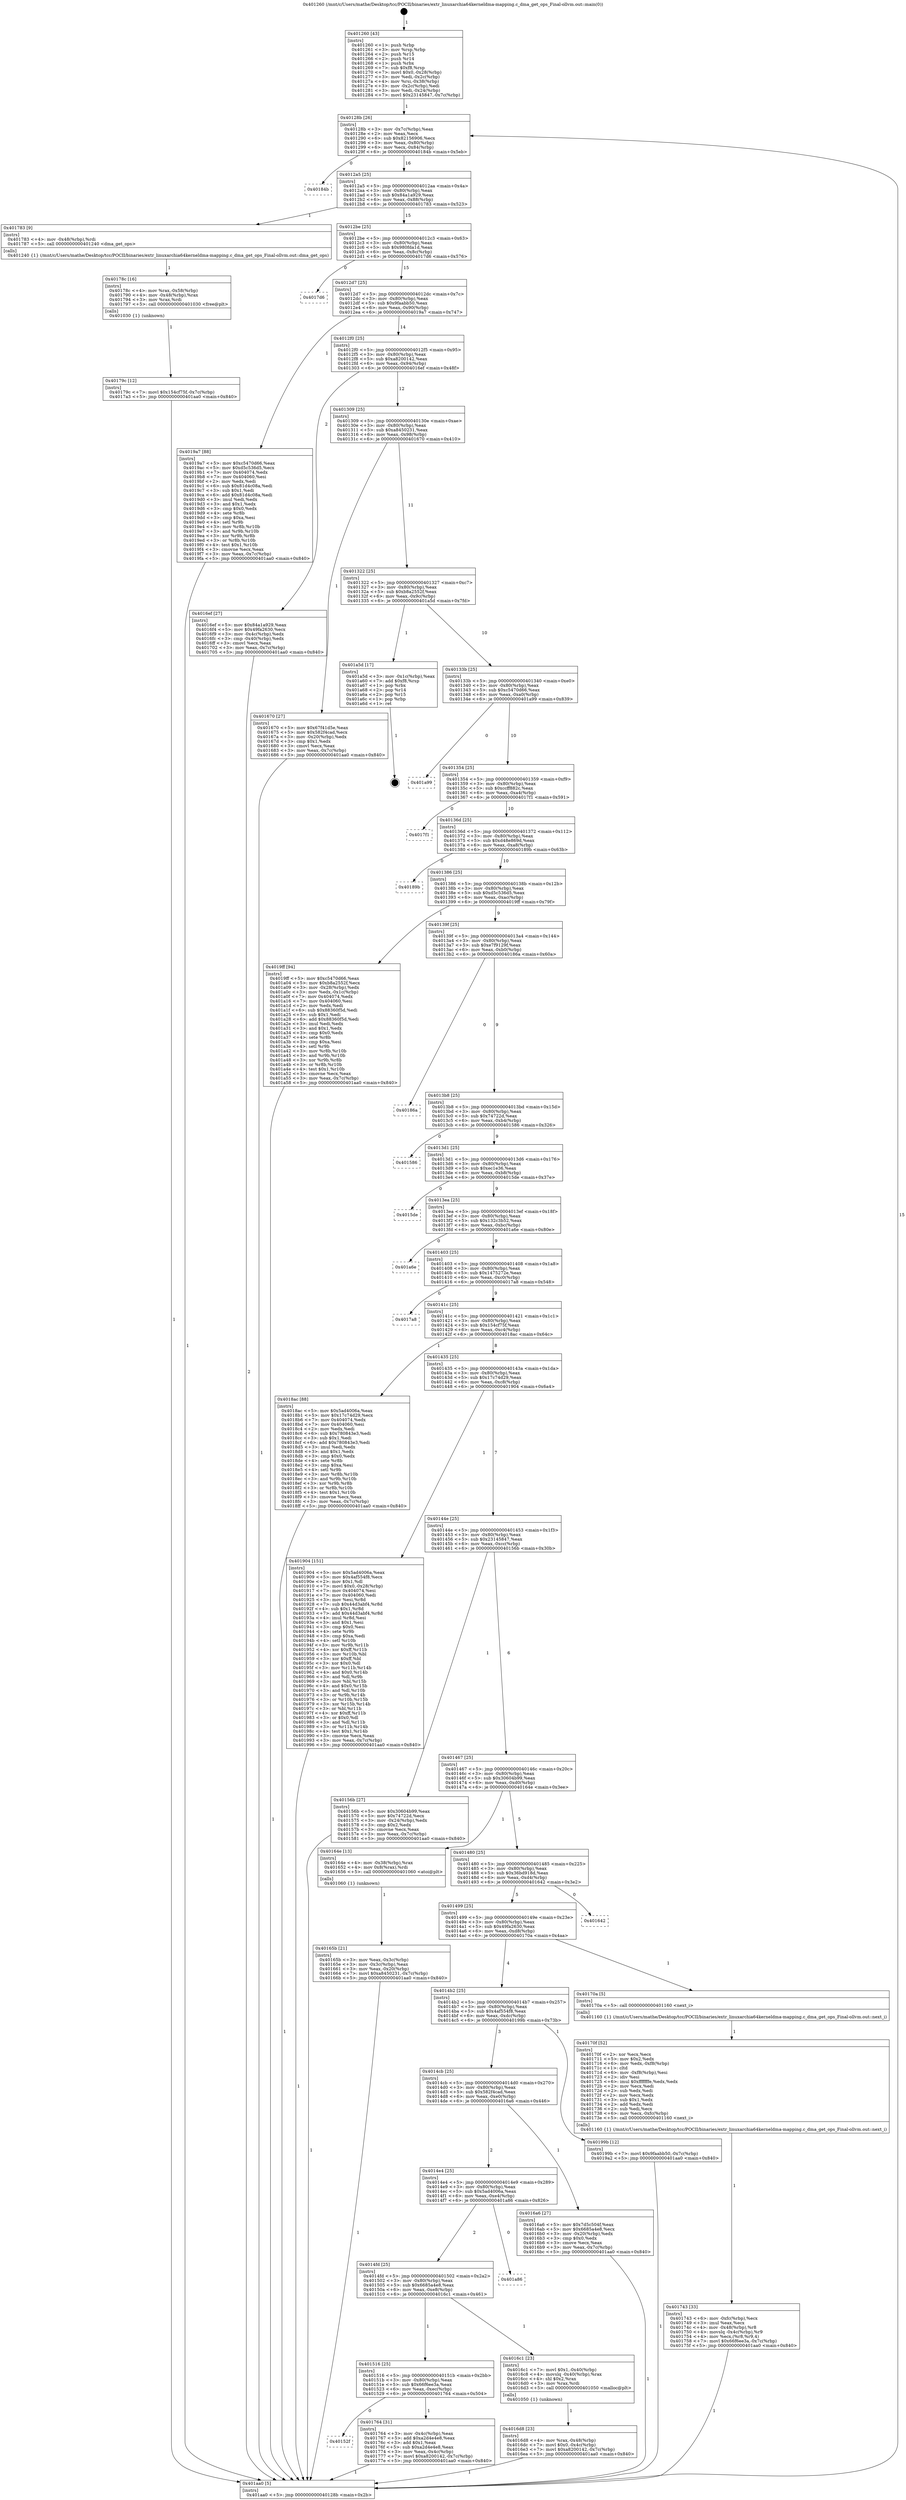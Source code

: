 digraph "0x401260" {
  label = "0x401260 (/mnt/c/Users/mathe/Desktop/tcc/POCII/binaries/extr_linuxarchia64kerneldma-mapping.c_dma_get_ops_Final-ollvm.out::main(0))"
  labelloc = "t"
  node[shape=record]

  Entry [label="",width=0.3,height=0.3,shape=circle,fillcolor=black,style=filled]
  "0x40128b" [label="{
     0x40128b [26]\l
     | [instrs]\l
     &nbsp;&nbsp;0x40128b \<+3\>: mov -0x7c(%rbp),%eax\l
     &nbsp;&nbsp;0x40128e \<+2\>: mov %eax,%ecx\l
     &nbsp;&nbsp;0x401290 \<+6\>: sub $0x82156906,%ecx\l
     &nbsp;&nbsp;0x401296 \<+3\>: mov %eax,-0x80(%rbp)\l
     &nbsp;&nbsp;0x401299 \<+6\>: mov %ecx,-0x84(%rbp)\l
     &nbsp;&nbsp;0x40129f \<+6\>: je 000000000040184b \<main+0x5eb\>\l
  }"]
  "0x40184b" [label="{
     0x40184b\l
  }", style=dashed]
  "0x4012a5" [label="{
     0x4012a5 [25]\l
     | [instrs]\l
     &nbsp;&nbsp;0x4012a5 \<+5\>: jmp 00000000004012aa \<main+0x4a\>\l
     &nbsp;&nbsp;0x4012aa \<+3\>: mov -0x80(%rbp),%eax\l
     &nbsp;&nbsp;0x4012ad \<+5\>: sub $0x84a1a929,%eax\l
     &nbsp;&nbsp;0x4012b2 \<+6\>: mov %eax,-0x88(%rbp)\l
     &nbsp;&nbsp;0x4012b8 \<+6\>: je 0000000000401783 \<main+0x523\>\l
  }"]
  Exit [label="",width=0.3,height=0.3,shape=circle,fillcolor=black,style=filled,peripheries=2]
  "0x401783" [label="{
     0x401783 [9]\l
     | [instrs]\l
     &nbsp;&nbsp;0x401783 \<+4\>: mov -0x48(%rbp),%rdi\l
     &nbsp;&nbsp;0x401787 \<+5\>: call 0000000000401240 \<dma_get_ops\>\l
     | [calls]\l
     &nbsp;&nbsp;0x401240 \{1\} (/mnt/c/Users/mathe/Desktop/tcc/POCII/binaries/extr_linuxarchia64kerneldma-mapping.c_dma_get_ops_Final-ollvm.out::dma_get_ops)\l
  }"]
  "0x4012be" [label="{
     0x4012be [25]\l
     | [instrs]\l
     &nbsp;&nbsp;0x4012be \<+5\>: jmp 00000000004012c3 \<main+0x63\>\l
     &nbsp;&nbsp;0x4012c3 \<+3\>: mov -0x80(%rbp),%eax\l
     &nbsp;&nbsp;0x4012c6 \<+5\>: sub $0x980fda1d,%eax\l
     &nbsp;&nbsp;0x4012cb \<+6\>: mov %eax,-0x8c(%rbp)\l
     &nbsp;&nbsp;0x4012d1 \<+6\>: je 00000000004017d6 \<main+0x576\>\l
  }"]
  "0x40179c" [label="{
     0x40179c [12]\l
     | [instrs]\l
     &nbsp;&nbsp;0x40179c \<+7\>: movl $0x154cf75f,-0x7c(%rbp)\l
     &nbsp;&nbsp;0x4017a3 \<+5\>: jmp 0000000000401aa0 \<main+0x840\>\l
  }"]
  "0x4017d6" [label="{
     0x4017d6\l
  }", style=dashed]
  "0x4012d7" [label="{
     0x4012d7 [25]\l
     | [instrs]\l
     &nbsp;&nbsp;0x4012d7 \<+5\>: jmp 00000000004012dc \<main+0x7c\>\l
     &nbsp;&nbsp;0x4012dc \<+3\>: mov -0x80(%rbp),%eax\l
     &nbsp;&nbsp;0x4012df \<+5\>: sub $0x9faabb50,%eax\l
     &nbsp;&nbsp;0x4012e4 \<+6\>: mov %eax,-0x90(%rbp)\l
     &nbsp;&nbsp;0x4012ea \<+6\>: je 00000000004019a7 \<main+0x747\>\l
  }"]
  "0x40178c" [label="{
     0x40178c [16]\l
     | [instrs]\l
     &nbsp;&nbsp;0x40178c \<+4\>: mov %rax,-0x58(%rbp)\l
     &nbsp;&nbsp;0x401790 \<+4\>: mov -0x48(%rbp),%rax\l
     &nbsp;&nbsp;0x401794 \<+3\>: mov %rax,%rdi\l
     &nbsp;&nbsp;0x401797 \<+5\>: call 0000000000401030 \<free@plt\>\l
     | [calls]\l
     &nbsp;&nbsp;0x401030 \{1\} (unknown)\l
  }"]
  "0x4019a7" [label="{
     0x4019a7 [88]\l
     | [instrs]\l
     &nbsp;&nbsp;0x4019a7 \<+5\>: mov $0xc5470d66,%eax\l
     &nbsp;&nbsp;0x4019ac \<+5\>: mov $0xd5c536d5,%ecx\l
     &nbsp;&nbsp;0x4019b1 \<+7\>: mov 0x404074,%edx\l
     &nbsp;&nbsp;0x4019b8 \<+7\>: mov 0x404060,%esi\l
     &nbsp;&nbsp;0x4019bf \<+2\>: mov %edx,%edi\l
     &nbsp;&nbsp;0x4019c1 \<+6\>: sub $0x81d4c08a,%edi\l
     &nbsp;&nbsp;0x4019c7 \<+3\>: sub $0x1,%edi\l
     &nbsp;&nbsp;0x4019ca \<+6\>: add $0x81d4c08a,%edi\l
     &nbsp;&nbsp;0x4019d0 \<+3\>: imul %edi,%edx\l
     &nbsp;&nbsp;0x4019d3 \<+3\>: and $0x1,%edx\l
     &nbsp;&nbsp;0x4019d6 \<+3\>: cmp $0x0,%edx\l
     &nbsp;&nbsp;0x4019d9 \<+4\>: sete %r8b\l
     &nbsp;&nbsp;0x4019dd \<+3\>: cmp $0xa,%esi\l
     &nbsp;&nbsp;0x4019e0 \<+4\>: setl %r9b\l
     &nbsp;&nbsp;0x4019e4 \<+3\>: mov %r8b,%r10b\l
     &nbsp;&nbsp;0x4019e7 \<+3\>: and %r9b,%r10b\l
     &nbsp;&nbsp;0x4019ea \<+3\>: xor %r9b,%r8b\l
     &nbsp;&nbsp;0x4019ed \<+3\>: or %r8b,%r10b\l
     &nbsp;&nbsp;0x4019f0 \<+4\>: test $0x1,%r10b\l
     &nbsp;&nbsp;0x4019f4 \<+3\>: cmovne %ecx,%eax\l
     &nbsp;&nbsp;0x4019f7 \<+3\>: mov %eax,-0x7c(%rbp)\l
     &nbsp;&nbsp;0x4019fa \<+5\>: jmp 0000000000401aa0 \<main+0x840\>\l
  }"]
  "0x4012f0" [label="{
     0x4012f0 [25]\l
     | [instrs]\l
     &nbsp;&nbsp;0x4012f0 \<+5\>: jmp 00000000004012f5 \<main+0x95\>\l
     &nbsp;&nbsp;0x4012f5 \<+3\>: mov -0x80(%rbp),%eax\l
     &nbsp;&nbsp;0x4012f8 \<+5\>: sub $0xa8200142,%eax\l
     &nbsp;&nbsp;0x4012fd \<+6\>: mov %eax,-0x94(%rbp)\l
     &nbsp;&nbsp;0x401303 \<+6\>: je 00000000004016ef \<main+0x48f\>\l
  }"]
  "0x40152f" [label="{
     0x40152f\l
  }", style=dashed]
  "0x4016ef" [label="{
     0x4016ef [27]\l
     | [instrs]\l
     &nbsp;&nbsp;0x4016ef \<+5\>: mov $0x84a1a929,%eax\l
     &nbsp;&nbsp;0x4016f4 \<+5\>: mov $0x49fa2630,%ecx\l
     &nbsp;&nbsp;0x4016f9 \<+3\>: mov -0x4c(%rbp),%edx\l
     &nbsp;&nbsp;0x4016fc \<+3\>: cmp -0x40(%rbp),%edx\l
     &nbsp;&nbsp;0x4016ff \<+3\>: cmovl %ecx,%eax\l
     &nbsp;&nbsp;0x401702 \<+3\>: mov %eax,-0x7c(%rbp)\l
     &nbsp;&nbsp;0x401705 \<+5\>: jmp 0000000000401aa0 \<main+0x840\>\l
  }"]
  "0x401309" [label="{
     0x401309 [25]\l
     | [instrs]\l
     &nbsp;&nbsp;0x401309 \<+5\>: jmp 000000000040130e \<main+0xae\>\l
     &nbsp;&nbsp;0x40130e \<+3\>: mov -0x80(%rbp),%eax\l
     &nbsp;&nbsp;0x401311 \<+5\>: sub $0xa8450231,%eax\l
     &nbsp;&nbsp;0x401316 \<+6\>: mov %eax,-0x98(%rbp)\l
     &nbsp;&nbsp;0x40131c \<+6\>: je 0000000000401670 \<main+0x410\>\l
  }"]
  "0x401764" [label="{
     0x401764 [31]\l
     | [instrs]\l
     &nbsp;&nbsp;0x401764 \<+3\>: mov -0x4c(%rbp),%eax\l
     &nbsp;&nbsp;0x401767 \<+5\>: add $0xa2d4e4e8,%eax\l
     &nbsp;&nbsp;0x40176c \<+3\>: add $0x1,%eax\l
     &nbsp;&nbsp;0x40176f \<+5\>: sub $0xa2d4e4e8,%eax\l
     &nbsp;&nbsp;0x401774 \<+3\>: mov %eax,-0x4c(%rbp)\l
     &nbsp;&nbsp;0x401777 \<+7\>: movl $0xa8200142,-0x7c(%rbp)\l
     &nbsp;&nbsp;0x40177e \<+5\>: jmp 0000000000401aa0 \<main+0x840\>\l
  }"]
  "0x401670" [label="{
     0x401670 [27]\l
     | [instrs]\l
     &nbsp;&nbsp;0x401670 \<+5\>: mov $0x67f41d5e,%eax\l
     &nbsp;&nbsp;0x401675 \<+5\>: mov $0x582f4cad,%ecx\l
     &nbsp;&nbsp;0x40167a \<+3\>: mov -0x20(%rbp),%edx\l
     &nbsp;&nbsp;0x40167d \<+3\>: cmp $0x1,%edx\l
     &nbsp;&nbsp;0x401680 \<+3\>: cmovl %ecx,%eax\l
     &nbsp;&nbsp;0x401683 \<+3\>: mov %eax,-0x7c(%rbp)\l
     &nbsp;&nbsp;0x401686 \<+5\>: jmp 0000000000401aa0 \<main+0x840\>\l
  }"]
  "0x401322" [label="{
     0x401322 [25]\l
     | [instrs]\l
     &nbsp;&nbsp;0x401322 \<+5\>: jmp 0000000000401327 \<main+0xc7\>\l
     &nbsp;&nbsp;0x401327 \<+3\>: mov -0x80(%rbp),%eax\l
     &nbsp;&nbsp;0x40132a \<+5\>: sub $0xb8a2552f,%eax\l
     &nbsp;&nbsp;0x40132f \<+6\>: mov %eax,-0x9c(%rbp)\l
     &nbsp;&nbsp;0x401335 \<+6\>: je 0000000000401a5d \<main+0x7fd\>\l
  }"]
  "0x401743" [label="{
     0x401743 [33]\l
     | [instrs]\l
     &nbsp;&nbsp;0x401743 \<+6\>: mov -0xfc(%rbp),%ecx\l
     &nbsp;&nbsp;0x401749 \<+3\>: imul %eax,%ecx\l
     &nbsp;&nbsp;0x40174c \<+4\>: mov -0x48(%rbp),%r8\l
     &nbsp;&nbsp;0x401750 \<+4\>: movslq -0x4c(%rbp),%r9\l
     &nbsp;&nbsp;0x401754 \<+4\>: mov %ecx,(%r8,%r9,4)\l
     &nbsp;&nbsp;0x401758 \<+7\>: movl $0x66f6ee3a,-0x7c(%rbp)\l
     &nbsp;&nbsp;0x40175f \<+5\>: jmp 0000000000401aa0 \<main+0x840\>\l
  }"]
  "0x401a5d" [label="{
     0x401a5d [17]\l
     | [instrs]\l
     &nbsp;&nbsp;0x401a5d \<+3\>: mov -0x1c(%rbp),%eax\l
     &nbsp;&nbsp;0x401a60 \<+7\>: add $0xf8,%rsp\l
     &nbsp;&nbsp;0x401a67 \<+1\>: pop %rbx\l
     &nbsp;&nbsp;0x401a68 \<+2\>: pop %r14\l
     &nbsp;&nbsp;0x401a6a \<+2\>: pop %r15\l
     &nbsp;&nbsp;0x401a6c \<+1\>: pop %rbp\l
     &nbsp;&nbsp;0x401a6d \<+1\>: ret\l
  }"]
  "0x40133b" [label="{
     0x40133b [25]\l
     | [instrs]\l
     &nbsp;&nbsp;0x40133b \<+5\>: jmp 0000000000401340 \<main+0xe0\>\l
     &nbsp;&nbsp;0x401340 \<+3\>: mov -0x80(%rbp),%eax\l
     &nbsp;&nbsp;0x401343 \<+5\>: sub $0xc5470d66,%eax\l
     &nbsp;&nbsp;0x401348 \<+6\>: mov %eax,-0xa0(%rbp)\l
     &nbsp;&nbsp;0x40134e \<+6\>: je 0000000000401a99 \<main+0x839\>\l
  }"]
  "0x40170f" [label="{
     0x40170f [52]\l
     | [instrs]\l
     &nbsp;&nbsp;0x40170f \<+2\>: xor %ecx,%ecx\l
     &nbsp;&nbsp;0x401711 \<+5\>: mov $0x2,%edx\l
     &nbsp;&nbsp;0x401716 \<+6\>: mov %edx,-0xf8(%rbp)\l
     &nbsp;&nbsp;0x40171c \<+1\>: cltd\l
     &nbsp;&nbsp;0x40171d \<+6\>: mov -0xf8(%rbp),%esi\l
     &nbsp;&nbsp;0x401723 \<+2\>: idiv %esi\l
     &nbsp;&nbsp;0x401725 \<+6\>: imul $0xfffffffe,%edx,%edx\l
     &nbsp;&nbsp;0x40172b \<+2\>: mov %ecx,%edi\l
     &nbsp;&nbsp;0x40172d \<+2\>: sub %edx,%edi\l
     &nbsp;&nbsp;0x40172f \<+2\>: mov %ecx,%edx\l
     &nbsp;&nbsp;0x401731 \<+3\>: sub $0x1,%edx\l
     &nbsp;&nbsp;0x401734 \<+2\>: add %edx,%edi\l
     &nbsp;&nbsp;0x401736 \<+2\>: sub %edi,%ecx\l
     &nbsp;&nbsp;0x401738 \<+6\>: mov %ecx,-0xfc(%rbp)\l
     &nbsp;&nbsp;0x40173e \<+5\>: call 0000000000401160 \<next_i\>\l
     | [calls]\l
     &nbsp;&nbsp;0x401160 \{1\} (/mnt/c/Users/mathe/Desktop/tcc/POCII/binaries/extr_linuxarchia64kerneldma-mapping.c_dma_get_ops_Final-ollvm.out::next_i)\l
  }"]
  "0x401a99" [label="{
     0x401a99\l
  }", style=dashed]
  "0x401354" [label="{
     0x401354 [25]\l
     | [instrs]\l
     &nbsp;&nbsp;0x401354 \<+5\>: jmp 0000000000401359 \<main+0xf9\>\l
     &nbsp;&nbsp;0x401359 \<+3\>: mov -0x80(%rbp),%eax\l
     &nbsp;&nbsp;0x40135c \<+5\>: sub $0xccff882c,%eax\l
     &nbsp;&nbsp;0x401361 \<+6\>: mov %eax,-0xa4(%rbp)\l
     &nbsp;&nbsp;0x401367 \<+6\>: je 00000000004017f1 \<main+0x591\>\l
  }"]
  "0x4016d8" [label="{
     0x4016d8 [23]\l
     | [instrs]\l
     &nbsp;&nbsp;0x4016d8 \<+4\>: mov %rax,-0x48(%rbp)\l
     &nbsp;&nbsp;0x4016dc \<+7\>: movl $0x0,-0x4c(%rbp)\l
     &nbsp;&nbsp;0x4016e3 \<+7\>: movl $0xa8200142,-0x7c(%rbp)\l
     &nbsp;&nbsp;0x4016ea \<+5\>: jmp 0000000000401aa0 \<main+0x840\>\l
  }"]
  "0x4017f1" [label="{
     0x4017f1\l
  }", style=dashed]
  "0x40136d" [label="{
     0x40136d [25]\l
     | [instrs]\l
     &nbsp;&nbsp;0x40136d \<+5\>: jmp 0000000000401372 \<main+0x112\>\l
     &nbsp;&nbsp;0x401372 \<+3\>: mov -0x80(%rbp),%eax\l
     &nbsp;&nbsp;0x401375 \<+5\>: sub $0xd48e869d,%eax\l
     &nbsp;&nbsp;0x40137a \<+6\>: mov %eax,-0xa8(%rbp)\l
     &nbsp;&nbsp;0x401380 \<+6\>: je 000000000040189b \<main+0x63b\>\l
  }"]
  "0x401516" [label="{
     0x401516 [25]\l
     | [instrs]\l
     &nbsp;&nbsp;0x401516 \<+5\>: jmp 000000000040151b \<main+0x2bb\>\l
     &nbsp;&nbsp;0x40151b \<+3\>: mov -0x80(%rbp),%eax\l
     &nbsp;&nbsp;0x40151e \<+5\>: sub $0x66f6ee3a,%eax\l
     &nbsp;&nbsp;0x401523 \<+6\>: mov %eax,-0xec(%rbp)\l
     &nbsp;&nbsp;0x401529 \<+6\>: je 0000000000401764 \<main+0x504\>\l
  }"]
  "0x40189b" [label="{
     0x40189b\l
  }", style=dashed]
  "0x401386" [label="{
     0x401386 [25]\l
     | [instrs]\l
     &nbsp;&nbsp;0x401386 \<+5\>: jmp 000000000040138b \<main+0x12b\>\l
     &nbsp;&nbsp;0x40138b \<+3\>: mov -0x80(%rbp),%eax\l
     &nbsp;&nbsp;0x40138e \<+5\>: sub $0xd5c536d5,%eax\l
     &nbsp;&nbsp;0x401393 \<+6\>: mov %eax,-0xac(%rbp)\l
     &nbsp;&nbsp;0x401399 \<+6\>: je 00000000004019ff \<main+0x79f\>\l
  }"]
  "0x4016c1" [label="{
     0x4016c1 [23]\l
     | [instrs]\l
     &nbsp;&nbsp;0x4016c1 \<+7\>: movl $0x1,-0x40(%rbp)\l
     &nbsp;&nbsp;0x4016c8 \<+4\>: movslq -0x40(%rbp),%rax\l
     &nbsp;&nbsp;0x4016cc \<+4\>: shl $0x2,%rax\l
     &nbsp;&nbsp;0x4016d0 \<+3\>: mov %rax,%rdi\l
     &nbsp;&nbsp;0x4016d3 \<+5\>: call 0000000000401050 \<malloc@plt\>\l
     | [calls]\l
     &nbsp;&nbsp;0x401050 \{1\} (unknown)\l
  }"]
  "0x4019ff" [label="{
     0x4019ff [94]\l
     | [instrs]\l
     &nbsp;&nbsp;0x4019ff \<+5\>: mov $0xc5470d66,%eax\l
     &nbsp;&nbsp;0x401a04 \<+5\>: mov $0xb8a2552f,%ecx\l
     &nbsp;&nbsp;0x401a09 \<+3\>: mov -0x28(%rbp),%edx\l
     &nbsp;&nbsp;0x401a0c \<+3\>: mov %edx,-0x1c(%rbp)\l
     &nbsp;&nbsp;0x401a0f \<+7\>: mov 0x404074,%edx\l
     &nbsp;&nbsp;0x401a16 \<+7\>: mov 0x404060,%esi\l
     &nbsp;&nbsp;0x401a1d \<+2\>: mov %edx,%edi\l
     &nbsp;&nbsp;0x401a1f \<+6\>: sub $0x88360f5d,%edi\l
     &nbsp;&nbsp;0x401a25 \<+3\>: sub $0x1,%edi\l
     &nbsp;&nbsp;0x401a28 \<+6\>: add $0x88360f5d,%edi\l
     &nbsp;&nbsp;0x401a2e \<+3\>: imul %edi,%edx\l
     &nbsp;&nbsp;0x401a31 \<+3\>: and $0x1,%edx\l
     &nbsp;&nbsp;0x401a34 \<+3\>: cmp $0x0,%edx\l
     &nbsp;&nbsp;0x401a37 \<+4\>: sete %r8b\l
     &nbsp;&nbsp;0x401a3b \<+3\>: cmp $0xa,%esi\l
     &nbsp;&nbsp;0x401a3e \<+4\>: setl %r9b\l
     &nbsp;&nbsp;0x401a42 \<+3\>: mov %r8b,%r10b\l
     &nbsp;&nbsp;0x401a45 \<+3\>: and %r9b,%r10b\l
     &nbsp;&nbsp;0x401a48 \<+3\>: xor %r9b,%r8b\l
     &nbsp;&nbsp;0x401a4b \<+3\>: or %r8b,%r10b\l
     &nbsp;&nbsp;0x401a4e \<+4\>: test $0x1,%r10b\l
     &nbsp;&nbsp;0x401a52 \<+3\>: cmovne %ecx,%eax\l
     &nbsp;&nbsp;0x401a55 \<+3\>: mov %eax,-0x7c(%rbp)\l
     &nbsp;&nbsp;0x401a58 \<+5\>: jmp 0000000000401aa0 \<main+0x840\>\l
  }"]
  "0x40139f" [label="{
     0x40139f [25]\l
     | [instrs]\l
     &nbsp;&nbsp;0x40139f \<+5\>: jmp 00000000004013a4 \<main+0x144\>\l
     &nbsp;&nbsp;0x4013a4 \<+3\>: mov -0x80(%rbp),%eax\l
     &nbsp;&nbsp;0x4013a7 \<+5\>: sub $0xe7f9129f,%eax\l
     &nbsp;&nbsp;0x4013ac \<+6\>: mov %eax,-0xb0(%rbp)\l
     &nbsp;&nbsp;0x4013b2 \<+6\>: je 000000000040186a \<main+0x60a\>\l
  }"]
  "0x4014fd" [label="{
     0x4014fd [25]\l
     | [instrs]\l
     &nbsp;&nbsp;0x4014fd \<+5\>: jmp 0000000000401502 \<main+0x2a2\>\l
     &nbsp;&nbsp;0x401502 \<+3\>: mov -0x80(%rbp),%eax\l
     &nbsp;&nbsp;0x401505 \<+5\>: sub $0x6685a4e8,%eax\l
     &nbsp;&nbsp;0x40150a \<+6\>: mov %eax,-0xe8(%rbp)\l
     &nbsp;&nbsp;0x401510 \<+6\>: je 00000000004016c1 \<main+0x461\>\l
  }"]
  "0x40186a" [label="{
     0x40186a\l
  }", style=dashed]
  "0x4013b8" [label="{
     0x4013b8 [25]\l
     | [instrs]\l
     &nbsp;&nbsp;0x4013b8 \<+5\>: jmp 00000000004013bd \<main+0x15d\>\l
     &nbsp;&nbsp;0x4013bd \<+3\>: mov -0x80(%rbp),%eax\l
     &nbsp;&nbsp;0x4013c0 \<+5\>: sub $0x74722d,%eax\l
     &nbsp;&nbsp;0x4013c5 \<+6\>: mov %eax,-0xb4(%rbp)\l
     &nbsp;&nbsp;0x4013cb \<+6\>: je 0000000000401586 \<main+0x326\>\l
  }"]
  "0x401a86" [label="{
     0x401a86\l
  }", style=dashed]
  "0x401586" [label="{
     0x401586\l
  }", style=dashed]
  "0x4013d1" [label="{
     0x4013d1 [25]\l
     | [instrs]\l
     &nbsp;&nbsp;0x4013d1 \<+5\>: jmp 00000000004013d6 \<main+0x176\>\l
     &nbsp;&nbsp;0x4013d6 \<+3\>: mov -0x80(%rbp),%eax\l
     &nbsp;&nbsp;0x4013d9 \<+5\>: sub $0xec1e36,%eax\l
     &nbsp;&nbsp;0x4013de \<+6\>: mov %eax,-0xb8(%rbp)\l
     &nbsp;&nbsp;0x4013e4 \<+6\>: je 00000000004015de \<main+0x37e\>\l
  }"]
  "0x4014e4" [label="{
     0x4014e4 [25]\l
     | [instrs]\l
     &nbsp;&nbsp;0x4014e4 \<+5\>: jmp 00000000004014e9 \<main+0x289\>\l
     &nbsp;&nbsp;0x4014e9 \<+3\>: mov -0x80(%rbp),%eax\l
     &nbsp;&nbsp;0x4014ec \<+5\>: sub $0x5ad4006a,%eax\l
     &nbsp;&nbsp;0x4014f1 \<+6\>: mov %eax,-0xe4(%rbp)\l
     &nbsp;&nbsp;0x4014f7 \<+6\>: je 0000000000401a86 \<main+0x826\>\l
  }"]
  "0x4015de" [label="{
     0x4015de\l
  }", style=dashed]
  "0x4013ea" [label="{
     0x4013ea [25]\l
     | [instrs]\l
     &nbsp;&nbsp;0x4013ea \<+5\>: jmp 00000000004013ef \<main+0x18f\>\l
     &nbsp;&nbsp;0x4013ef \<+3\>: mov -0x80(%rbp),%eax\l
     &nbsp;&nbsp;0x4013f2 \<+5\>: sub $0x132c3b52,%eax\l
     &nbsp;&nbsp;0x4013f7 \<+6\>: mov %eax,-0xbc(%rbp)\l
     &nbsp;&nbsp;0x4013fd \<+6\>: je 0000000000401a6e \<main+0x80e\>\l
  }"]
  "0x4016a6" [label="{
     0x4016a6 [27]\l
     | [instrs]\l
     &nbsp;&nbsp;0x4016a6 \<+5\>: mov $0x7d5c504f,%eax\l
     &nbsp;&nbsp;0x4016ab \<+5\>: mov $0x6685a4e8,%ecx\l
     &nbsp;&nbsp;0x4016b0 \<+3\>: mov -0x20(%rbp),%edx\l
     &nbsp;&nbsp;0x4016b3 \<+3\>: cmp $0x0,%edx\l
     &nbsp;&nbsp;0x4016b6 \<+3\>: cmove %ecx,%eax\l
     &nbsp;&nbsp;0x4016b9 \<+3\>: mov %eax,-0x7c(%rbp)\l
     &nbsp;&nbsp;0x4016bc \<+5\>: jmp 0000000000401aa0 \<main+0x840\>\l
  }"]
  "0x401a6e" [label="{
     0x401a6e\l
  }", style=dashed]
  "0x401403" [label="{
     0x401403 [25]\l
     | [instrs]\l
     &nbsp;&nbsp;0x401403 \<+5\>: jmp 0000000000401408 \<main+0x1a8\>\l
     &nbsp;&nbsp;0x401408 \<+3\>: mov -0x80(%rbp),%eax\l
     &nbsp;&nbsp;0x40140b \<+5\>: sub $0x1475272e,%eax\l
     &nbsp;&nbsp;0x401410 \<+6\>: mov %eax,-0xc0(%rbp)\l
     &nbsp;&nbsp;0x401416 \<+6\>: je 00000000004017a8 \<main+0x548\>\l
  }"]
  "0x4014cb" [label="{
     0x4014cb [25]\l
     | [instrs]\l
     &nbsp;&nbsp;0x4014cb \<+5\>: jmp 00000000004014d0 \<main+0x270\>\l
     &nbsp;&nbsp;0x4014d0 \<+3\>: mov -0x80(%rbp),%eax\l
     &nbsp;&nbsp;0x4014d3 \<+5\>: sub $0x582f4cad,%eax\l
     &nbsp;&nbsp;0x4014d8 \<+6\>: mov %eax,-0xe0(%rbp)\l
     &nbsp;&nbsp;0x4014de \<+6\>: je 00000000004016a6 \<main+0x446\>\l
  }"]
  "0x4017a8" [label="{
     0x4017a8\l
  }", style=dashed]
  "0x40141c" [label="{
     0x40141c [25]\l
     | [instrs]\l
     &nbsp;&nbsp;0x40141c \<+5\>: jmp 0000000000401421 \<main+0x1c1\>\l
     &nbsp;&nbsp;0x401421 \<+3\>: mov -0x80(%rbp),%eax\l
     &nbsp;&nbsp;0x401424 \<+5\>: sub $0x154cf75f,%eax\l
     &nbsp;&nbsp;0x401429 \<+6\>: mov %eax,-0xc4(%rbp)\l
     &nbsp;&nbsp;0x40142f \<+6\>: je 00000000004018ac \<main+0x64c\>\l
  }"]
  "0x40199b" [label="{
     0x40199b [12]\l
     | [instrs]\l
     &nbsp;&nbsp;0x40199b \<+7\>: movl $0x9faabb50,-0x7c(%rbp)\l
     &nbsp;&nbsp;0x4019a2 \<+5\>: jmp 0000000000401aa0 \<main+0x840\>\l
  }"]
  "0x4018ac" [label="{
     0x4018ac [88]\l
     | [instrs]\l
     &nbsp;&nbsp;0x4018ac \<+5\>: mov $0x5ad4006a,%eax\l
     &nbsp;&nbsp;0x4018b1 \<+5\>: mov $0x17c74d29,%ecx\l
     &nbsp;&nbsp;0x4018b6 \<+7\>: mov 0x404074,%edx\l
     &nbsp;&nbsp;0x4018bd \<+7\>: mov 0x404060,%esi\l
     &nbsp;&nbsp;0x4018c4 \<+2\>: mov %edx,%edi\l
     &nbsp;&nbsp;0x4018c6 \<+6\>: sub $0x780843e3,%edi\l
     &nbsp;&nbsp;0x4018cc \<+3\>: sub $0x1,%edi\l
     &nbsp;&nbsp;0x4018cf \<+6\>: add $0x780843e3,%edi\l
     &nbsp;&nbsp;0x4018d5 \<+3\>: imul %edi,%edx\l
     &nbsp;&nbsp;0x4018d8 \<+3\>: and $0x1,%edx\l
     &nbsp;&nbsp;0x4018db \<+3\>: cmp $0x0,%edx\l
     &nbsp;&nbsp;0x4018de \<+4\>: sete %r8b\l
     &nbsp;&nbsp;0x4018e2 \<+3\>: cmp $0xa,%esi\l
     &nbsp;&nbsp;0x4018e5 \<+4\>: setl %r9b\l
     &nbsp;&nbsp;0x4018e9 \<+3\>: mov %r8b,%r10b\l
     &nbsp;&nbsp;0x4018ec \<+3\>: and %r9b,%r10b\l
     &nbsp;&nbsp;0x4018ef \<+3\>: xor %r9b,%r8b\l
     &nbsp;&nbsp;0x4018f2 \<+3\>: or %r8b,%r10b\l
     &nbsp;&nbsp;0x4018f5 \<+4\>: test $0x1,%r10b\l
     &nbsp;&nbsp;0x4018f9 \<+3\>: cmovne %ecx,%eax\l
     &nbsp;&nbsp;0x4018fc \<+3\>: mov %eax,-0x7c(%rbp)\l
     &nbsp;&nbsp;0x4018ff \<+5\>: jmp 0000000000401aa0 \<main+0x840\>\l
  }"]
  "0x401435" [label="{
     0x401435 [25]\l
     | [instrs]\l
     &nbsp;&nbsp;0x401435 \<+5\>: jmp 000000000040143a \<main+0x1da\>\l
     &nbsp;&nbsp;0x40143a \<+3\>: mov -0x80(%rbp),%eax\l
     &nbsp;&nbsp;0x40143d \<+5\>: sub $0x17c74d29,%eax\l
     &nbsp;&nbsp;0x401442 \<+6\>: mov %eax,-0xc8(%rbp)\l
     &nbsp;&nbsp;0x401448 \<+6\>: je 0000000000401904 \<main+0x6a4\>\l
  }"]
  "0x4014b2" [label="{
     0x4014b2 [25]\l
     | [instrs]\l
     &nbsp;&nbsp;0x4014b2 \<+5\>: jmp 00000000004014b7 \<main+0x257\>\l
     &nbsp;&nbsp;0x4014b7 \<+3\>: mov -0x80(%rbp),%eax\l
     &nbsp;&nbsp;0x4014ba \<+5\>: sub $0x4af554f8,%eax\l
     &nbsp;&nbsp;0x4014bf \<+6\>: mov %eax,-0xdc(%rbp)\l
     &nbsp;&nbsp;0x4014c5 \<+6\>: je 000000000040199b \<main+0x73b\>\l
  }"]
  "0x401904" [label="{
     0x401904 [151]\l
     | [instrs]\l
     &nbsp;&nbsp;0x401904 \<+5\>: mov $0x5ad4006a,%eax\l
     &nbsp;&nbsp;0x401909 \<+5\>: mov $0x4af554f8,%ecx\l
     &nbsp;&nbsp;0x40190e \<+2\>: mov $0x1,%dl\l
     &nbsp;&nbsp;0x401910 \<+7\>: movl $0x0,-0x28(%rbp)\l
     &nbsp;&nbsp;0x401917 \<+7\>: mov 0x404074,%esi\l
     &nbsp;&nbsp;0x40191e \<+7\>: mov 0x404060,%edi\l
     &nbsp;&nbsp;0x401925 \<+3\>: mov %esi,%r8d\l
     &nbsp;&nbsp;0x401928 \<+7\>: sub $0x44d3abf4,%r8d\l
     &nbsp;&nbsp;0x40192f \<+4\>: sub $0x1,%r8d\l
     &nbsp;&nbsp;0x401933 \<+7\>: add $0x44d3abf4,%r8d\l
     &nbsp;&nbsp;0x40193a \<+4\>: imul %r8d,%esi\l
     &nbsp;&nbsp;0x40193e \<+3\>: and $0x1,%esi\l
     &nbsp;&nbsp;0x401941 \<+3\>: cmp $0x0,%esi\l
     &nbsp;&nbsp;0x401944 \<+4\>: sete %r9b\l
     &nbsp;&nbsp;0x401948 \<+3\>: cmp $0xa,%edi\l
     &nbsp;&nbsp;0x40194b \<+4\>: setl %r10b\l
     &nbsp;&nbsp;0x40194f \<+3\>: mov %r9b,%r11b\l
     &nbsp;&nbsp;0x401952 \<+4\>: xor $0xff,%r11b\l
     &nbsp;&nbsp;0x401956 \<+3\>: mov %r10b,%bl\l
     &nbsp;&nbsp;0x401959 \<+3\>: xor $0xff,%bl\l
     &nbsp;&nbsp;0x40195c \<+3\>: xor $0x0,%dl\l
     &nbsp;&nbsp;0x40195f \<+3\>: mov %r11b,%r14b\l
     &nbsp;&nbsp;0x401962 \<+4\>: and $0x0,%r14b\l
     &nbsp;&nbsp;0x401966 \<+3\>: and %dl,%r9b\l
     &nbsp;&nbsp;0x401969 \<+3\>: mov %bl,%r15b\l
     &nbsp;&nbsp;0x40196c \<+4\>: and $0x0,%r15b\l
     &nbsp;&nbsp;0x401970 \<+3\>: and %dl,%r10b\l
     &nbsp;&nbsp;0x401973 \<+3\>: or %r9b,%r14b\l
     &nbsp;&nbsp;0x401976 \<+3\>: or %r10b,%r15b\l
     &nbsp;&nbsp;0x401979 \<+3\>: xor %r15b,%r14b\l
     &nbsp;&nbsp;0x40197c \<+3\>: or %bl,%r11b\l
     &nbsp;&nbsp;0x40197f \<+4\>: xor $0xff,%r11b\l
     &nbsp;&nbsp;0x401983 \<+3\>: or $0x0,%dl\l
     &nbsp;&nbsp;0x401986 \<+3\>: and %dl,%r11b\l
     &nbsp;&nbsp;0x401989 \<+3\>: or %r11b,%r14b\l
     &nbsp;&nbsp;0x40198c \<+4\>: test $0x1,%r14b\l
     &nbsp;&nbsp;0x401990 \<+3\>: cmovne %ecx,%eax\l
     &nbsp;&nbsp;0x401993 \<+3\>: mov %eax,-0x7c(%rbp)\l
     &nbsp;&nbsp;0x401996 \<+5\>: jmp 0000000000401aa0 \<main+0x840\>\l
  }"]
  "0x40144e" [label="{
     0x40144e [25]\l
     | [instrs]\l
     &nbsp;&nbsp;0x40144e \<+5\>: jmp 0000000000401453 \<main+0x1f3\>\l
     &nbsp;&nbsp;0x401453 \<+3\>: mov -0x80(%rbp),%eax\l
     &nbsp;&nbsp;0x401456 \<+5\>: sub $0x23145847,%eax\l
     &nbsp;&nbsp;0x40145b \<+6\>: mov %eax,-0xcc(%rbp)\l
     &nbsp;&nbsp;0x401461 \<+6\>: je 000000000040156b \<main+0x30b\>\l
  }"]
  "0x40170a" [label="{
     0x40170a [5]\l
     | [instrs]\l
     &nbsp;&nbsp;0x40170a \<+5\>: call 0000000000401160 \<next_i\>\l
     | [calls]\l
     &nbsp;&nbsp;0x401160 \{1\} (/mnt/c/Users/mathe/Desktop/tcc/POCII/binaries/extr_linuxarchia64kerneldma-mapping.c_dma_get_ops_Final-ollvm.out::next_i)\l
  }"]
  "0x40156b" [label="{
     0x40156b [27]\l
     | [instrs]\l
     &nbsp;&nbsp;0x40156b \<+5\>: mov $0x30604b99,%eax\l
     &nbsp;&nbsp;0x401570 \<+5\>: mov $0x74722d,%ecx\l
     &nbsp;&nbsp;0x401575 \<+3\>: mov -0x24(%rbp),%edx\l
     &nbsp;&nbsp;0x401578 \<+3\>: cmp $0x2,%edx\l
     &nbsp;&nbsp;0x40157b \<+3\>: cmovne %ecx,%eax\l
     &nbsp;&nbsp;0x40157e \<+3\>: mov %eax,-0x7c(%rbp)\l
     &nbsp;&nbsp;0x401581 \<+5\>: jmp 0000000000401aa0 \<main+0x840\>\l
  }"]
  "0x401467" [label="{
     0x401467 [25]\l
     | [instrs]\l
     &nbsp;&nbsp;0x401467 \<+5\>: jmp 000000000040146c \<main+0x20c\>\l
     &nbsp;&nbsp;0x40146c \<+3\>: mov -0x80(%rbp),%eax\l
     &nbsp;&nbsp;0x40146f \<+5\>: sub $0x30604b99,%eax\l
     &nbsp;&nbsp;0x401474 \<+6\>: mov %eax,-0xd0(%rbp)\l
     &nbsp;&nbsp;0x40147a \<+6\>: je 000000000040164e \<main+0x3ee\>\l
  }"]
  "0x401aa0" [label="{
     0x401aa0 [5]\l
     | [instrs]\l
     &nbsp;&nbsp;0x401aa0 \<+5\>: jmp 000000000040128b \<main+0x2b\>\l
  }"]
  "0x401260" [label="{
     0x401260 [43]\l
     | [instrs]\l
     &nbsp;&nbsp;0x401260 \<+1\>: push %rbp\l
     &nbsp;&nbsp;0x401261 \<+3\>: mov %rsp,%rbp\l
     &nbsp;&nbsp;0x401264 \<+2\>: push %r15\l
     &nbsp;&nbsp;0x401266 \<+2\>: push %r14\l
     &nbsp;&nbsp;0x401268 \<+1\>: push %rbx\l
     &nbsp;&nbsp;0x401269 \<+7\>: sub $0xf8,%rsp\l
     &nbsp;&nbsp;0x401270 \<+7\>: movl $0x0,-0x28(%rbp)\l
     &nbsp;&nbsp;0x401277 \<+3\>: mov %edi,-0x2c(%rbp)\l
     &nbsp;&nbsp;0x40127a \<+4\>: mov %rsi,-0x38(%rbp)\l
     &nbsp;&nbsp;0x40127e \<+3\>: mov -0x2c(%rbp),%edi\l
     &nbsp;&nbsp;0x401281 \<+3\>: mov %edi,-0x24(%rbp)\l
     &nbsp;&nbsp;0x401284 \<+7\>: movl $0x23145847,-0x7c(%rbp)\l
  }"]
  "0x401499" [label="{
     0x401499 [25]\l
     | [instrs]\l
     &nbsp;&nbsp;0x401499 \<+5\>: jmp 000000000040149e \<main+0x23e\>\l
     &nbsp;&nbsp;0x40149e \<+3\>: mov -0x80(%rbp),%eax\l
     &nbsp;&nbsp;0x4014a1 \<+5\>: sub $0x49fa2630,%eax\l
     &nbsp;&nbsp;0x4014a6 \<+6\>: mov %eax,-0xd8(%rbp)\l
     &nbsp;&nbsp;0x4014ac \<+6\>: je 000000000040170a \<main+0x4aa\>\l
  }"]
  "0x40164e" [label="{
     0x40164e [13]\l
     | [instrs]\l
     &nbsp;&nbsp;0x40164e \<+4\>: mov -0x38(%rbp),%rax\l
     &nbsp;&nbsp;0x401652 \<+4\>: mov 0x8(%rax),%rdi\l
     &nbsp;&nbsp;0x401656 \<+5\>: call 0000000000401060 \<atoi@plt\>\l
     | [calls]\l
     &nbsp;&nbsp;0x401060 \{1\} (unknown)\l
  }"]
  "0x401480" [label="{
     0x401480 [25]\l
     | [instrs]\l
     &nbsp;&nbsp;0x401480 \<+5\>: jmp 0000000000401485 \<main+0x225\>\l
     &nbsp;&nbsp;0x401485 \<+3\>: mov -0x80(%rbp),%eax\l
     &nbsp;&nbsp;0x401488 \<+5\>: sub $0x36bd918d,%eax\l
     &nbsp;&nbsp;0x40148d \<+6\>: mov %eax,-0xd4(%rbp)\l
     &nbsp;&nbsp;0x401493 \<+6\>: je 0000000000401642 \<main+0x3e2\>\l
  }"]
  "0x40165b" [label="{
     0x40165b [21]\l
     | [instrs]\l
     &nbsp;&nbsp;0x40165b \<+3\>: mov %eax,-0x3c(%rbp)\l
     &nbsp;&nbsp;0x40165e \<+3\>: mov -0x3c(%rbp),%eax\l
     &nbsp;&nbsp;0x401661 \<+3\>: mov %eax,-0x20(%rbp)\l
     &nbsp;&nbsp;0x401664 \<+7\>: movl $0xa8450231,-0x7c(%rbp)\l
     &nbsp;&nbsp;0x40166b \<+5\>: jmp 0000000000401aa0 \<main+0x840\>\l
  }"]
  "0x401642" [label="{
     0x401642\l
  }", style=dashed]
  Entry -> "0x401260" [label=" 1"]
  "0x40128b" -> "0x40184b" [label=" 0"]
  "0x40128b" -> "0x4012a5" [label=" 16"]
  "0x401a5d" -> Exit [label=" 1"]
  "0x4012a5" -> "0x401783" [label=" 1"]
  "0x4012a5" -> "0x4012be" [label=" 15"]
  "0x4019ff" -> "0x401aa0" [label=" 1"]
  "0x4012be" -> "0x4017d6" [label=" 0"]
  "0x4012be" -> "0x4012d7" [label=" 15"]
  "0x4019a7" -> "0x401aa0" [label=" 1"]
  "0x4012d7" -> "0x4019a7" [label=" 1"]
  "0x4012d7" -> "0x4012f0" [label=" 14"]
  "0x40199b" -> "0x401aa0" [label=" 1"]
  "0x4012f0" -> "0x4016ef" [label=" 2"]
  "0x4012f0" -> "0x401309" [label=" 12"]
  "0x401904" -> "0x401aa0" [label=" 1"]
  "0x401309" -> "0x401670" [label=" 1"]
  "0x401309" -> "0x401322" [label=" 11"]
  "0x4018ac" -> "0x401aa0" [label=" 1"]
  "0x401322" -> "0x401a5d" [label=" 1"]
  "0x401322" -> "0x40133b" [label=" 10"]
  "0x40178c" -> "0x40179c" [label=" 1"]
  "0x40133b" -> "0x401a99" [label=" 0"]
  "0x40133b" -> "0x401354" [label=" 10"]
  "0x401783" -> "0x40178c" [label=" 1"]
  "0x401354" -> "0x4017f1" [label=" 0"]
  "0x401354" -> "0x40136d" [label=" 10"]
  "0x401764" -> "0x401aa0" [label=" 1"]
  "0x40136d" -> "0x40189b" [label=" 0"]
  "0x40136d" -> "0x401386" [label=" 10"]
  "0x401516" -> "0x40152f" [label=" 0"]
  "0x401386" -> "0x4019ff" [label=" 1"]
  "0x401386" -> "0x40139f" [label=" 9"]
  "0x401516" -> "0x401764" [label=" 1"]
  "0x40139f" -> "0x40186a" [label=" 0"]
  "0x40139f" -> "0x4013b8" [label=" 9"]
  "0x401743" -> "0x401aa0" [label=" 1"]
  "0x4013b8" -> "0x401586" [label=" 0"]
  "0x4013b8" -> "0x4013d1" [label=" 9"]
  "0x40170f" -> "0x401743" [label=" 1"]
  "0x4013d1" -> "0x4015de" [label=" 0"]
  "0x4013d1" -> "0x4013ea" [label=" 9"]
  "0x4016ef" -> "0x401aa0" [label=" 2"]
  "0x4013ea" -> "0x401a6e" [label=" 0"]
  "0x4013ea" -> "0x401403" [label=" 9"]
  "0x4016d8" -> "0x401aa0" [label=" 1"]
  "0x401403" -> "0x4017a8" [label=" 0"]
  "0x401403" -> "0x40141c" [label=" 9"]
  "0x4014fd" -> "0x401516" [label=" 1"]
  "0x40141c" -> "0x4018ac" [label=" 1"]
  "0x40141c" -> "0x401435" [label=" 8"]
  "0x4014fd" -> "0x4016c1" [label=" 1"]
  "0x401435" -> "0x401904" [label=" 1"]
  "0x401435" -> "0x40144e" [label=" 7"]
  "0x4014e4" -> "0x4014fd" [label=" 2"]
  "0x40144e" -> "0x40156b" [label=" 1"]
  "0x40144e" -> "0x401467" [label=" 6"]
  "0x40156b" -> "0x401aa0" [label=" 1"]
  "0x401260" -> "0x40128b" [label=" 1"]
  "0x401aa0" -> "0x40128b" [label=" 15"]
  "0x4014e4" -> "0x401a86" [label=" 0"]
  "0x401467" -> "0x40164e" [label=" 1"]
  "0x401467" -> "0x401480" [label=" 5"]
  "0x40164e" -> "0x40165b" [label=" 1"]
  "0x40165b" -> "0x401aa0" [label=" 1"]
  "0x401670" -> "0x401aa0" [label=" 1"]
  "0x4016a6" -> "0x401aa0" [label=" 1"]
  "0x401480" -> "0x401642" [label=" 0"]
  "0x401480" -> "0x401499" [label=" 5"]
  "0x40170a" -> "0x40170f" [label=" 1"]
  "0x401499" -> "0x40170a" [label=" 1"]
  "0x401499" -> "0x4014b2" [label=" 4"]
  "0x40179c" -> "0x401aa0" [label=" 1"]
  "0x4014b2" -> "0x40199b" [label=" 1"]
  "0x4014b2" -> "0x4014cb" [label=" 3"]
  "0x4016c1" -> "0x4016d8" [label=" 1"]
  "0x4014cb" -> "0x4016a6" [label=" 1"]
  "0x4014cb" -> "0x4014e4" [label=" 2"]
}
